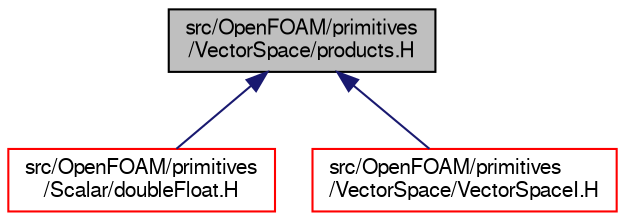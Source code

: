 digraph "src/OpenFOAM/primitives/VectorSpace/products.H"
{
  bgcolor="transparent";
  edge [fontname="FreeSans",fontsize="10",labelfontname="FreeSans",labelfontsize="10"];
  node [fontname="FreeSans",fontsize="10",shape=record];
  Node2 [label="src/OpenFOAM/primitives\l/VectorSpace/products.H",height=0.2,width=0.4,color="black", fillcolor="grey75", style="filled", fontcolor="black"];
  Node2 -> Node3 [dir="back",color="midnightblue",fontsize="10",style="solid",fontname="FreeSans"];
  Node3 [label="src/OpenFOAM/primitives\l/Scalar/doubleFloat.H",height=0.2,width=0.4,color="red",URL="$a12497.html"];
  Node2 -> Node5708 [dir="back",color="midnightblue",fontsize="10",style="solid",fontname="FreeSans"];
  Node5708 [label="src/OpenFOAM/primitives\l/VectorSpace/VectorSpaceI.H",height=0.2,width=0.4,color="red",URL="$a12866.html"];
}
